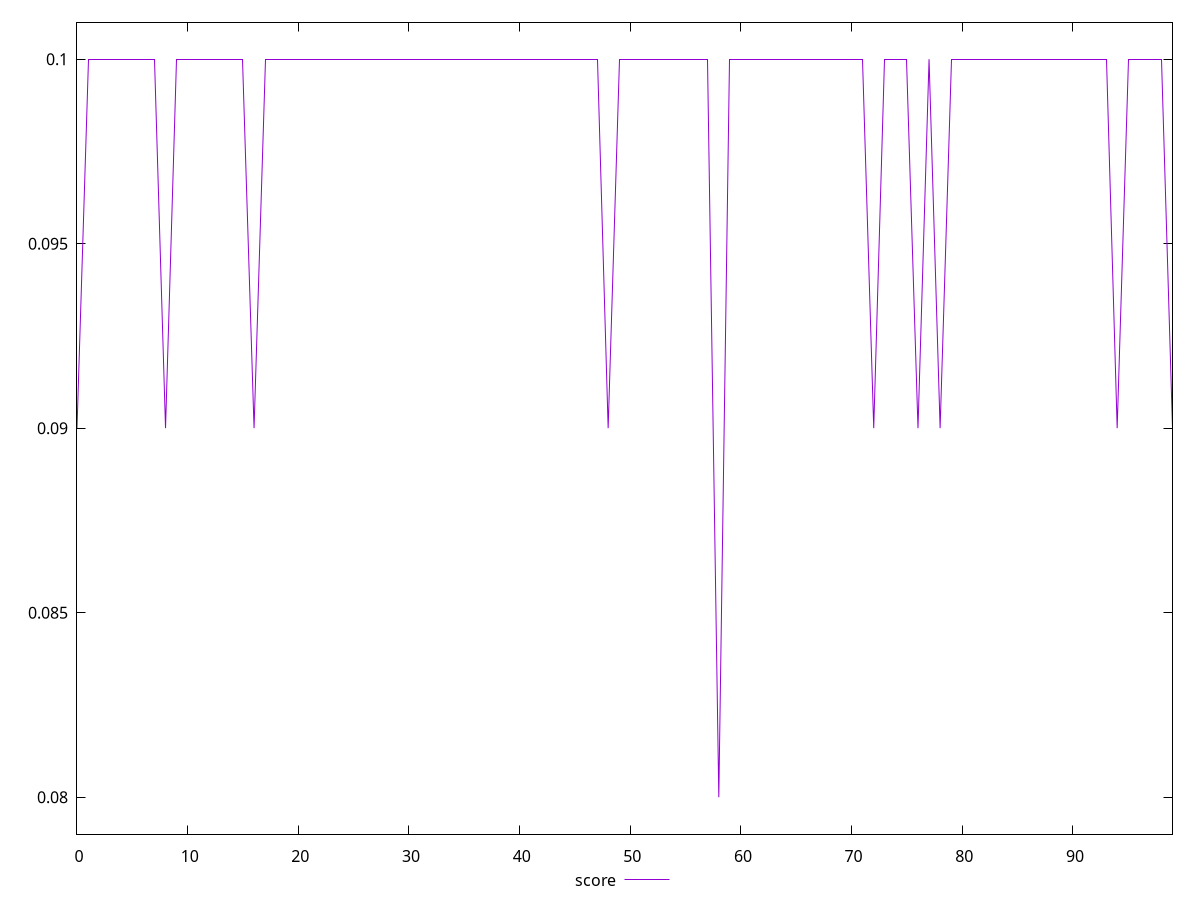 reset

$score <<EOF
0 0.09
1 0.1
2 0.1
3 0.1
4 0.1
5 0.1
6 0.1
7 0.1
8 0.09
9 0.1
10 0.1
11 0.1
12 0.1
13 0.1
14 0.1
15 0.1
16 0.09
17 0.1
18 0.1
19 0.1
20 0.1
21 0.1
22 0.1
23 0.1
24 0.1
25 0.1
26 0.1
27 0.1
28 0.1
29 0.1
30 0.1
31 0.1
32 0.1
33 0.1
34 0.1
35 0.1
36 0.1
37 0.1
38 0.1
39 0.1
40 0.1
41 0.1
42 0.1
43 0.1
44 0.1
45 0.1
46 0.1
47 0.1
48 0.09
49 0.1
50 0.1
51 0.1
52 0.1
53 0.1
54 0.1
55 0.1
56 0.1
57 0.1
58 0.08
59 0.1
60 0.1
61 0.1
62 0.1
63 0.1
64 0.1
65 0.1
66 0.1
67 0.1
68 0.1
69 0.1
70 0.1
71 0.1
72 0.09
73 0.1
74 0.1
75 0.1
76 0.09
77 0.1
78 0.09
79 0.1
80 0.1
81 0.1
82 0.1
83 0.1
84 0.1
85 0.1
86 0.1
87 0.1
88 0.1
89 0.1
90 0.1
91 0.1
92 0.1
93 0.1
94 0.09
95 0.1
96 0.1
97 0.1
98 0.1
99 0.09
EOF

set key outside below
set xrange [0:99]
set yrange [0.079:0.101]
set trange [0.079:0.101]
set terminal svg size 640, 500 enhanced background rgb 'white'
set output "report_00018_2021-02-10T15-25-16.877Z/interactive/samples/pages/score/values.svg"

plot $score title "score" with line

reset
